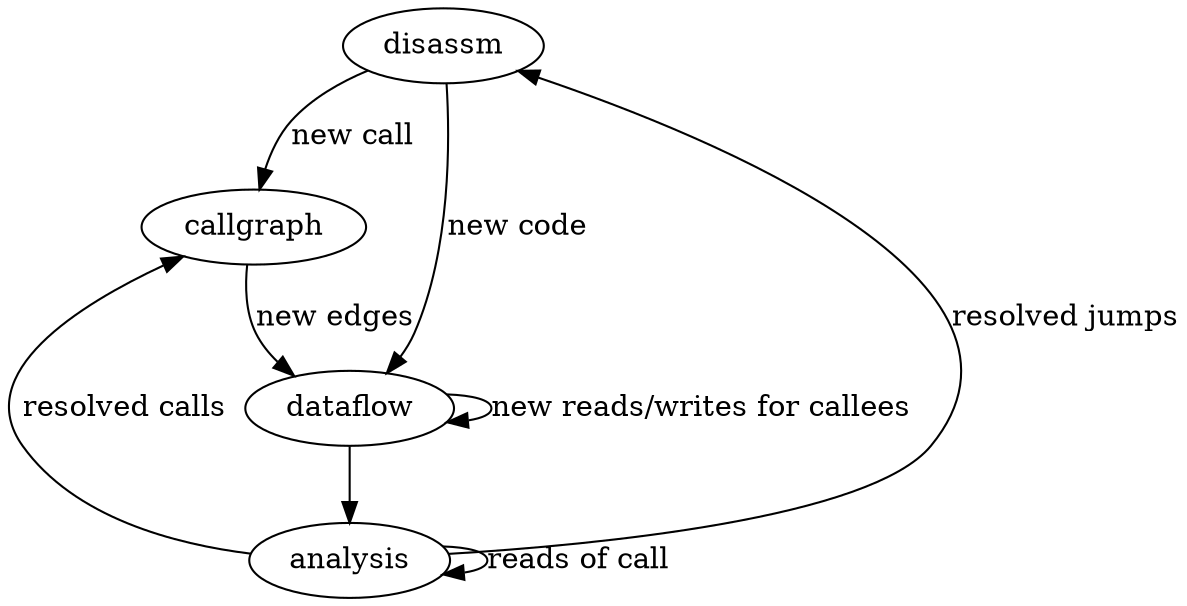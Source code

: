 digraph G {
disassm -> callgraph [label="new call"]
disassm -> dataflow [label="new code"]
dataflow -> analysis
dataflow -> dataflow  [label="new reads/writes for callees"]
analysis -> analysis [label="reads of call"]
callgraph -> dataflow [label="new edges"]
analysis -> disassm [label="resolved jumps"]
analysis -> callgraph [label="resolved calls"]
}
